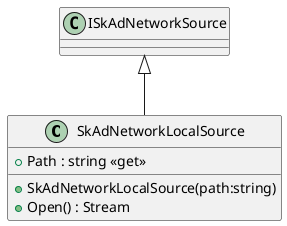 @startuml
class SkAdNetworkLocalSource {
    + Path : string <<get>>
    + SkAdNetworkLocalSource(path:string)
    + Open() : Stream
}
ISkAdNetworkSource <|-- SkAdNetworkLocalSource
@enduml
